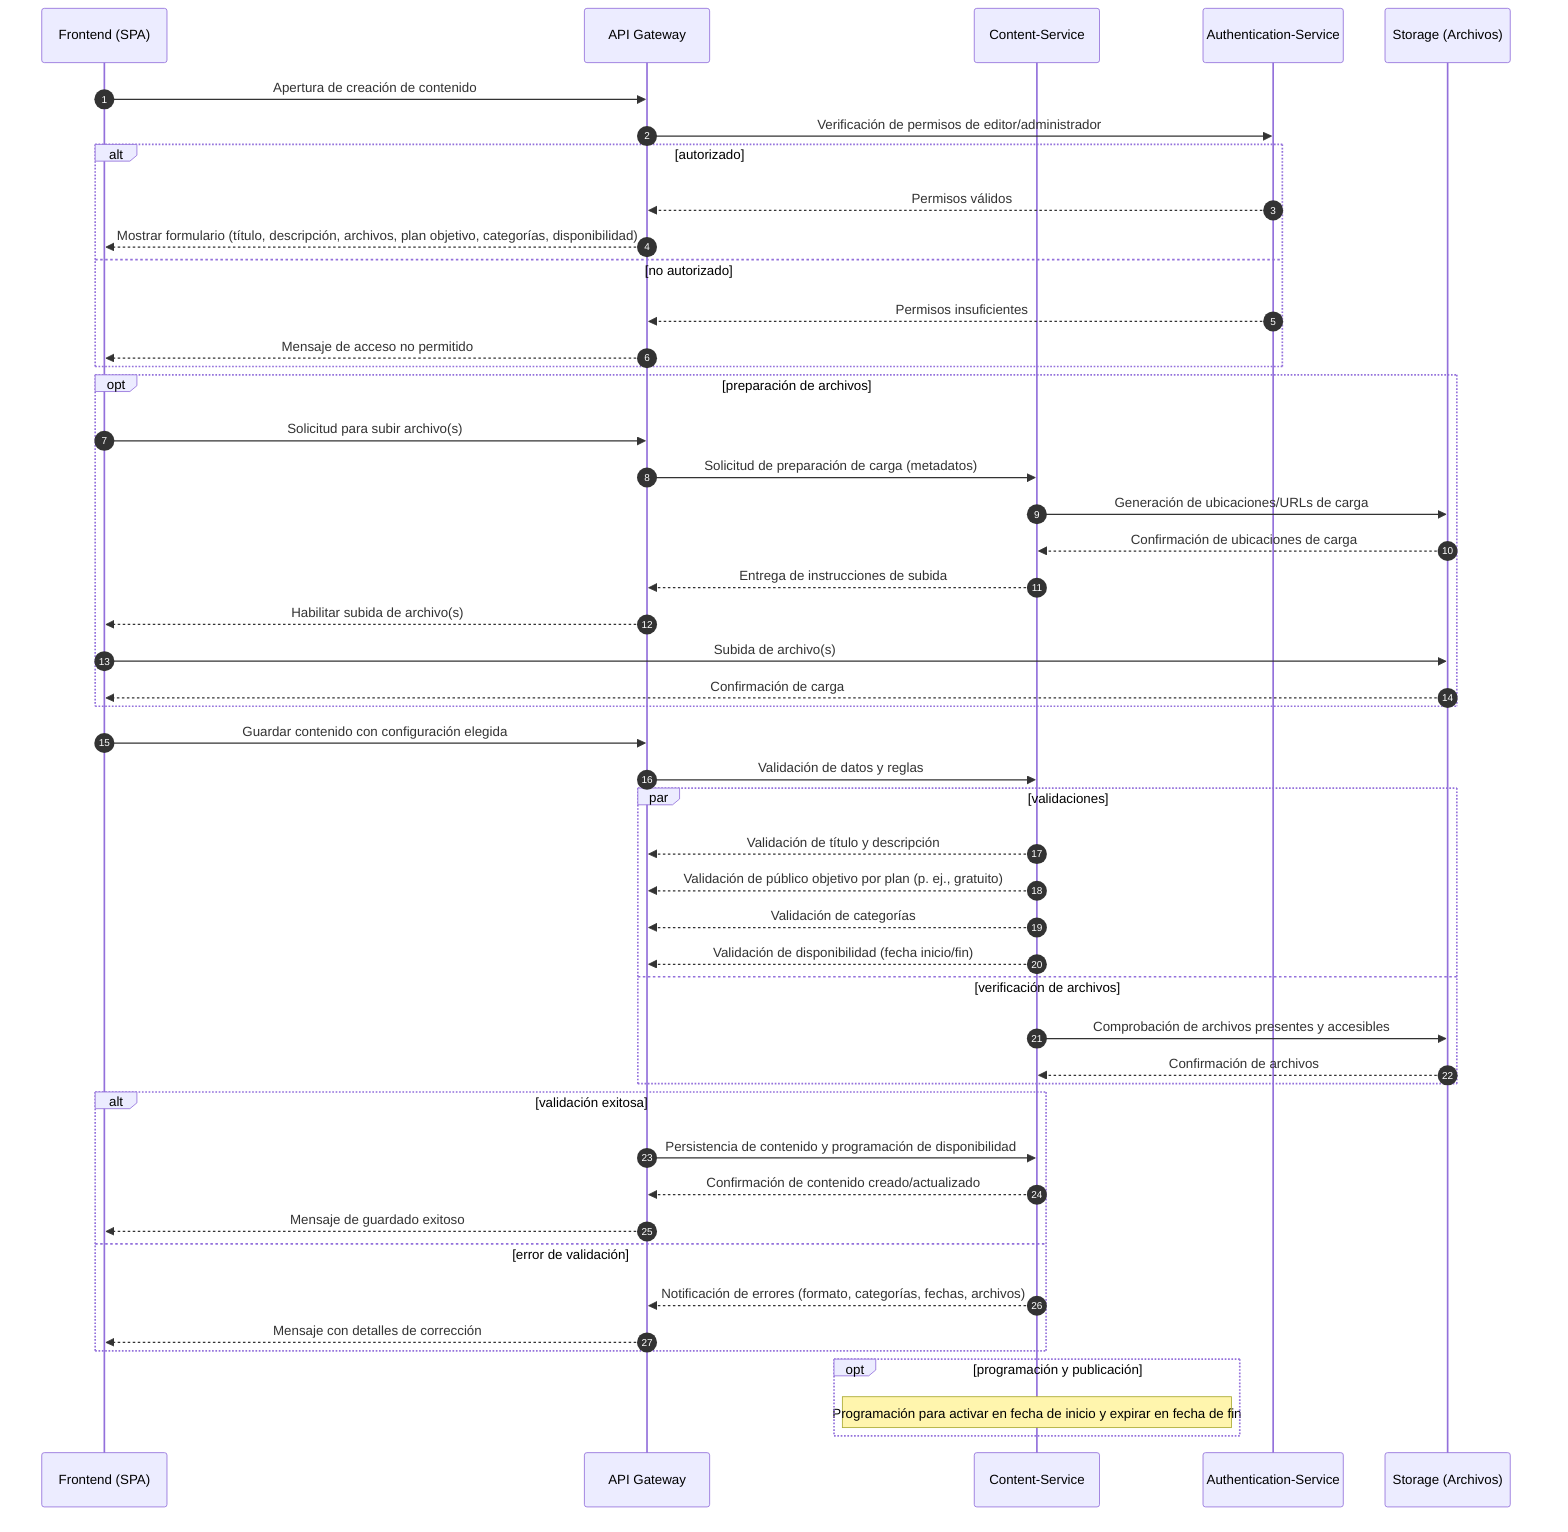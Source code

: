 sequenceDiagram
autonumber
participant FE as Frontend (SPA)
participant GW as API Gateway
participant CT as Content-Service
participant AUTH as Authentication-Service
participant ST as Storage (Archivos)

FE->>GW: Apertura de creación de contenido
GW->>AUTH: Verificación de permisos de editor/administrador
alt autorizado
  AUTH-->>GW: Permisos válidos
  GW-->>FE: Mostrar formulario (título, descripción, archivos, plan objetivo, categorías, disponibilidad)
else no autorizado
  AUTH-->>GW: Permisos insuficientes
  GW-->>FE: Mensaje de acceso no permitido
end

opt preparación de archivos
  FE->>GW: Solicitud para subir archivo(s)
  GW->>CT: Solicitud de preparación de carga (metadatos)
  CT->>ST: Generación de ubicaciones/URLs de carga
  ST-->>CT: Confirmación de ubicaciones de carga
  CT-->>GW: Entrega de instrucciones de subida
  GW-->>FE: Habilitar subida de archivo(s)
  FE->>ST: Subida de archivo(s)
  ST-->>FE: Confirmación de carga
end

FE->>GW: Guardar contenido con configuración elegida
GW->>CT: Validación de datos y reglas
par validaciones
  CT-->>GW: Validación de título y descripción
  CT-->>GW: Validación de público objetivo por plan (p. ej., gratuito)
  CT-->>GW: Validación de categorías
  CT-->>GW: Validación de disponibilidad (fecha inicio/fin)
and verificación de archivos
  CT->>ST: Comprobación de archivos presentes y accesibles
  ST-->>CT: Confirmación de archivos
end

alt validación exitosa
  GW->>CT: Persistencia de contenido y programación de disponibilidad
  CT-->>GW: Confirmación de contenido creado/actualizado
  GW-->>FE: Mensaje de guardado exitoso
else error de validación
  CT-->>GW: Notificación de errores (formato, categorías, fechas, archivos)
  GW-->>FE: Mensaje con detalles de corrección
end

opt programación y publicación
  Note over CT: Programación para activar en fecha de inicio y expirar en fecha de fin
end